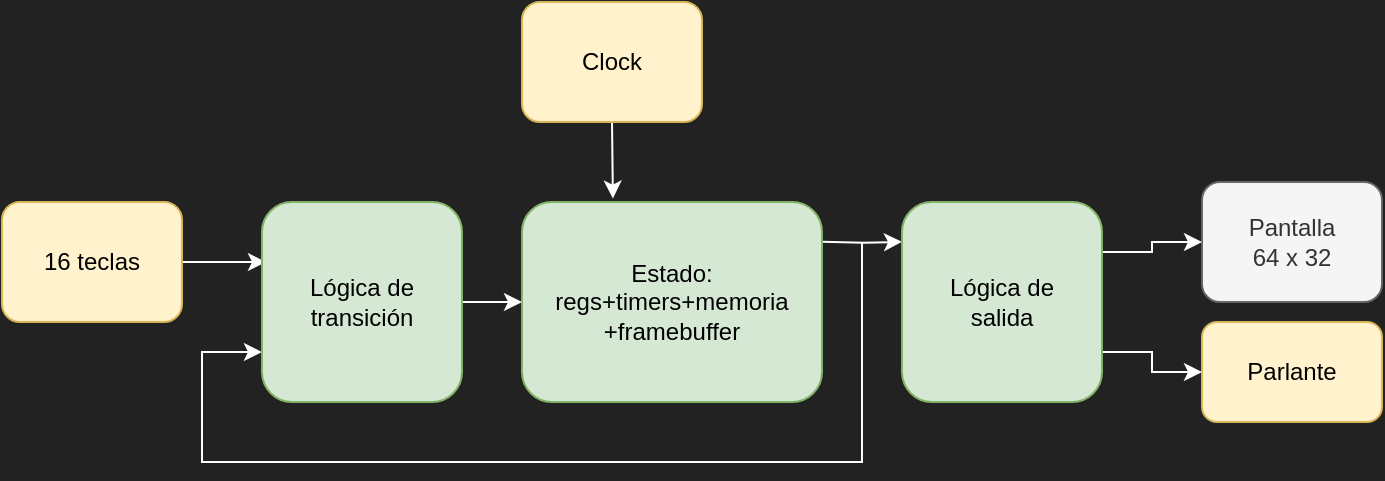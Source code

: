 <mxfile version="21.5.2" type="device">
  <diagram id="qk96bbHJtCQS-nLckJSV" name="Page-1">
    <mxGraphModel dx="1434" dy="699" grid="1" gridSize="10" guides="1" tooltips="1" connect="1" arrows="1" fold="1" page="1" pageScale="1" pageWidth="850" pageHeight="1100" background="#222222" math="0" shadow="0">
      <root>
        <mxCell id="0" />
        <mxCell id="1" parent="0" />
        <mxCell id="w58P5x5tLVt-YMDUeFDC-7" style="edgeStyle=orthogonalEdgeStyle;rounded=0;orthogonalLoop=1;jettySize=auto;html=1;entryX=0;entryY=0.75;entryDx=0;entryDy=0;strokeColor=#FFFFFF;" parent="1" target="w58P5x5tLVt-YMDUeFDC-3" edge="1">
          <mxGeometry relative="1" as="geometry">
            <mxPoint x="430" y="180" as="sourcePoint" />
            <Array as="points">
              <mxPoint x="430" y="235" />
              <mxPoint x="430" y="290" />
              <mxPoint x="100" y="290" />
              <mxPoint x="100" y="235" />
            </Array>
          </mxGeometry>
        </mxCell>
        <mxCell id="w58P5x5tLVt-YMDUeFDC-9" style="edgeStyle=orthogonalEdgeStyle;rounded=0;orthogonalLoop=1;jettySize=auto;html=1;exitX=1;exitY=0.25;exitDx=0;exitDy=0;entryX=0;entryY=0.25;entryDx=0;entryDy=0;strokeColor=#FFFFFF;" parent="1" edge="1">
          <mxGeometry relative="1" as="geometry">
            <mxPoint x="410" y="179.92" as="sourcePoint" />
            <mxPoint x="450" y="179.92" as="targetPoint" />
          </mxGeometry>
        </mxCell>
        <mxCell id="gqFaeBh5zX8QO3zzliL1-8" value="Estado: regs+timers+memoria&lt;br&gt;+framebuffer" style="rounded=1;whiteSpace=wrap;html=1;fillColor=#d5e8d4;strokeColor=#82b366;" parent="1" vertex="1">
          <mxGeometry x="260" y="160" width="150" height="100" as="geometry" />
        </mxCell>
        <mxCell id="gqFaeBh5zX8QO3zzliL1-9" value="Pantalla&lt;br&gt;64 x 32" style="rounded=1;whiteSpace=wrap;html=1;fillColor=#f5f5f5;fontColor=#333333;strokeColor=#666666;" parent="1" vertex="1">
          <mxGeometry x="600" y="150" width="90" height="60" as="geometry" />
        </mxCell>
        <mxCell id="w58P5x5tLVt-YMDUeFDC-4" style="edgeStyle=orthogonalEdgeStyle;rounded=0;orthogonalLoop=1;jettySize=auto;html=1;exitX=0.5;exitY=1;exitDx=0;exitDy=0;entryX=0.303;entryY=-0.017;entryDx=0;entryDy=0;entryPerimeter=0;strokeColor=#FFFFFF;" parent="1" source="gqFaeBh5zX8QO3zzliL1-11" target="gqFaeBh5zX8QO3zzliL1-8" edge="1">
          <mxGeometry relative="1" as="geometry" />
        </mxCell>
        <mxCell id="gqFaeBh5zX8QO3zzliL1-11" value="Clock" style="rounded=1;whiteSpace=wrap;html=1;fillColor=#fff2cc;strokeColor=#d6b656;" parent="1" vertex="1">
          <mxGeometry x="260" y="60" width="90" height="60" as="geometry" />
        </mxCell>
        <mxCell id="w58P5x5tLVt-YMDUeFDC-6" style="edgeStyle=orthogonalEdgeStyle;rounded=0;orthogonalLoop=1;jettySize=auto;html=1;exitX=1;exitY=0.5;exitDx=0;exitDy=0;entryX=0.02;entryY=0.3;entryDx=0;entryDy=0;entryPerimeter=0;strokeColor=#FFFFFF;" parent="1" source="gqFaeBh5zX8QO3zzliL1-26" target="w58P5x5tLVt-YMDUeFDC-3" edge="1">
          <mxGeometry relative="1" as="geometry" />
        </mxCell>
        <mxCell id="gqFaeBh5zX8QO3zzliL1-26" value="16 teclas" style="rounded=1;whiteSpace=wrap;html=1;fillColor=#fff2cc;strokeColor=#d6b656;" parent="1" vertex="1">
          <mxGeometry y="160" width="90" height="60" as="geometry" />
        </mxCell>
        <mxCell id="WU0MDvvPuWrCMGKtuMHC-5" value="Parlante" style="rounded=1;whiteSpace=wrap;html=1;fillColor=#fff2cc;strokeColor=#d6b656;" parent="1" vertex="1">
          <mxGeometry x="600" y="220" width="90" height="50" as="geometry" />
        </mxCell>
        <mxCell id="w58P5x5tLVt-YMDUeFDC-5" style="edgeStyle=orthogonalEdgeStyle;rounded=0;orthogonalLoop=1;jettySize=auto;html=1;exitX=1;exitY=0.5;exitDx=0;exitDy=0;entryX=0;entryY=0.5;entryDx=0;entryDy=0;strokeColor=#FFFFFF;" parent="1" source="w58P5x5tLVt-YMDUeFDC-3" target="gqFaeBh5zX8QO3zzliL1-8" edge="1">
          <mxGeometry relative="1" as="geometry" />
        </mxCell>
        <mxCell id="w58P5x5tLVt-YMDUeFDC-3" value="Lógica de transición" style="rounded=1;whiteSpace=wrap;html=1;fillColor=#d5e8d4;strokeColor=#82b366;" parent="1" vertex="1">
          <mxGeometry x="130" y="160" width="100" height="100" as="geometry" />
        </mxCell>
        <mxCell id="w58P5x5tLVt-YMDUeFDC-10" style="edgeStyle=orthogonalEdgeStyle;rounded=0;orthogonalLoop=1;jettySize=auto;html=1;exitX=1;exitY=0.25;exitDx=0;exitDy=0;entryX=0;entryY=0.5;entryDx=0;entryDy=0;strokeColor=#FFFFFF;" parent="1" source="w58P5x5tLVt-YMDUeFDC-8" target="gqFaeBh5zX8QO3zzliL1-9" edge="1">
          <mxGeometry relative="1" as="geometry" />
        </mxCell>
        <mxCell id="w58P5x5tLVt-YMDUeFDC-11" style="edgeStyle=orthogonalEdgeStyle;rounded=0;orthogonalLoop=1;jettySize=auto;html=1;exitX=1;exitY=0.75;exitDx=0;exitDy=0;entryX=0;entryY=0.5;entryDx=0;entryDy=0;strokeColor=#FFFFFF;" parent="1" source="w58P5x5tLVt-YMDUeFDC-8" target="WU0MDvvPuWrCMGKtuMHC-5" edge="1">
          <mxGeometry relative="1" as="geometry" />
        </mxCell>
        <mxCell id="w58P5x5tLVt-YMDUeFDC-8" value="Lógica de&lt;br&gt;salida" style="rounded=1;whiteSpace=wrap;html=1;fillColor=#d5e8d4;strokeColor=#82b366;" parent="1" vertex="1">
          <mxGeometry x="450" y="160" width="100" height="100" as="geometry" />
        </mxCell>
      </root>
    </mxGraphModel>
  </diagram>
</mxfile>
